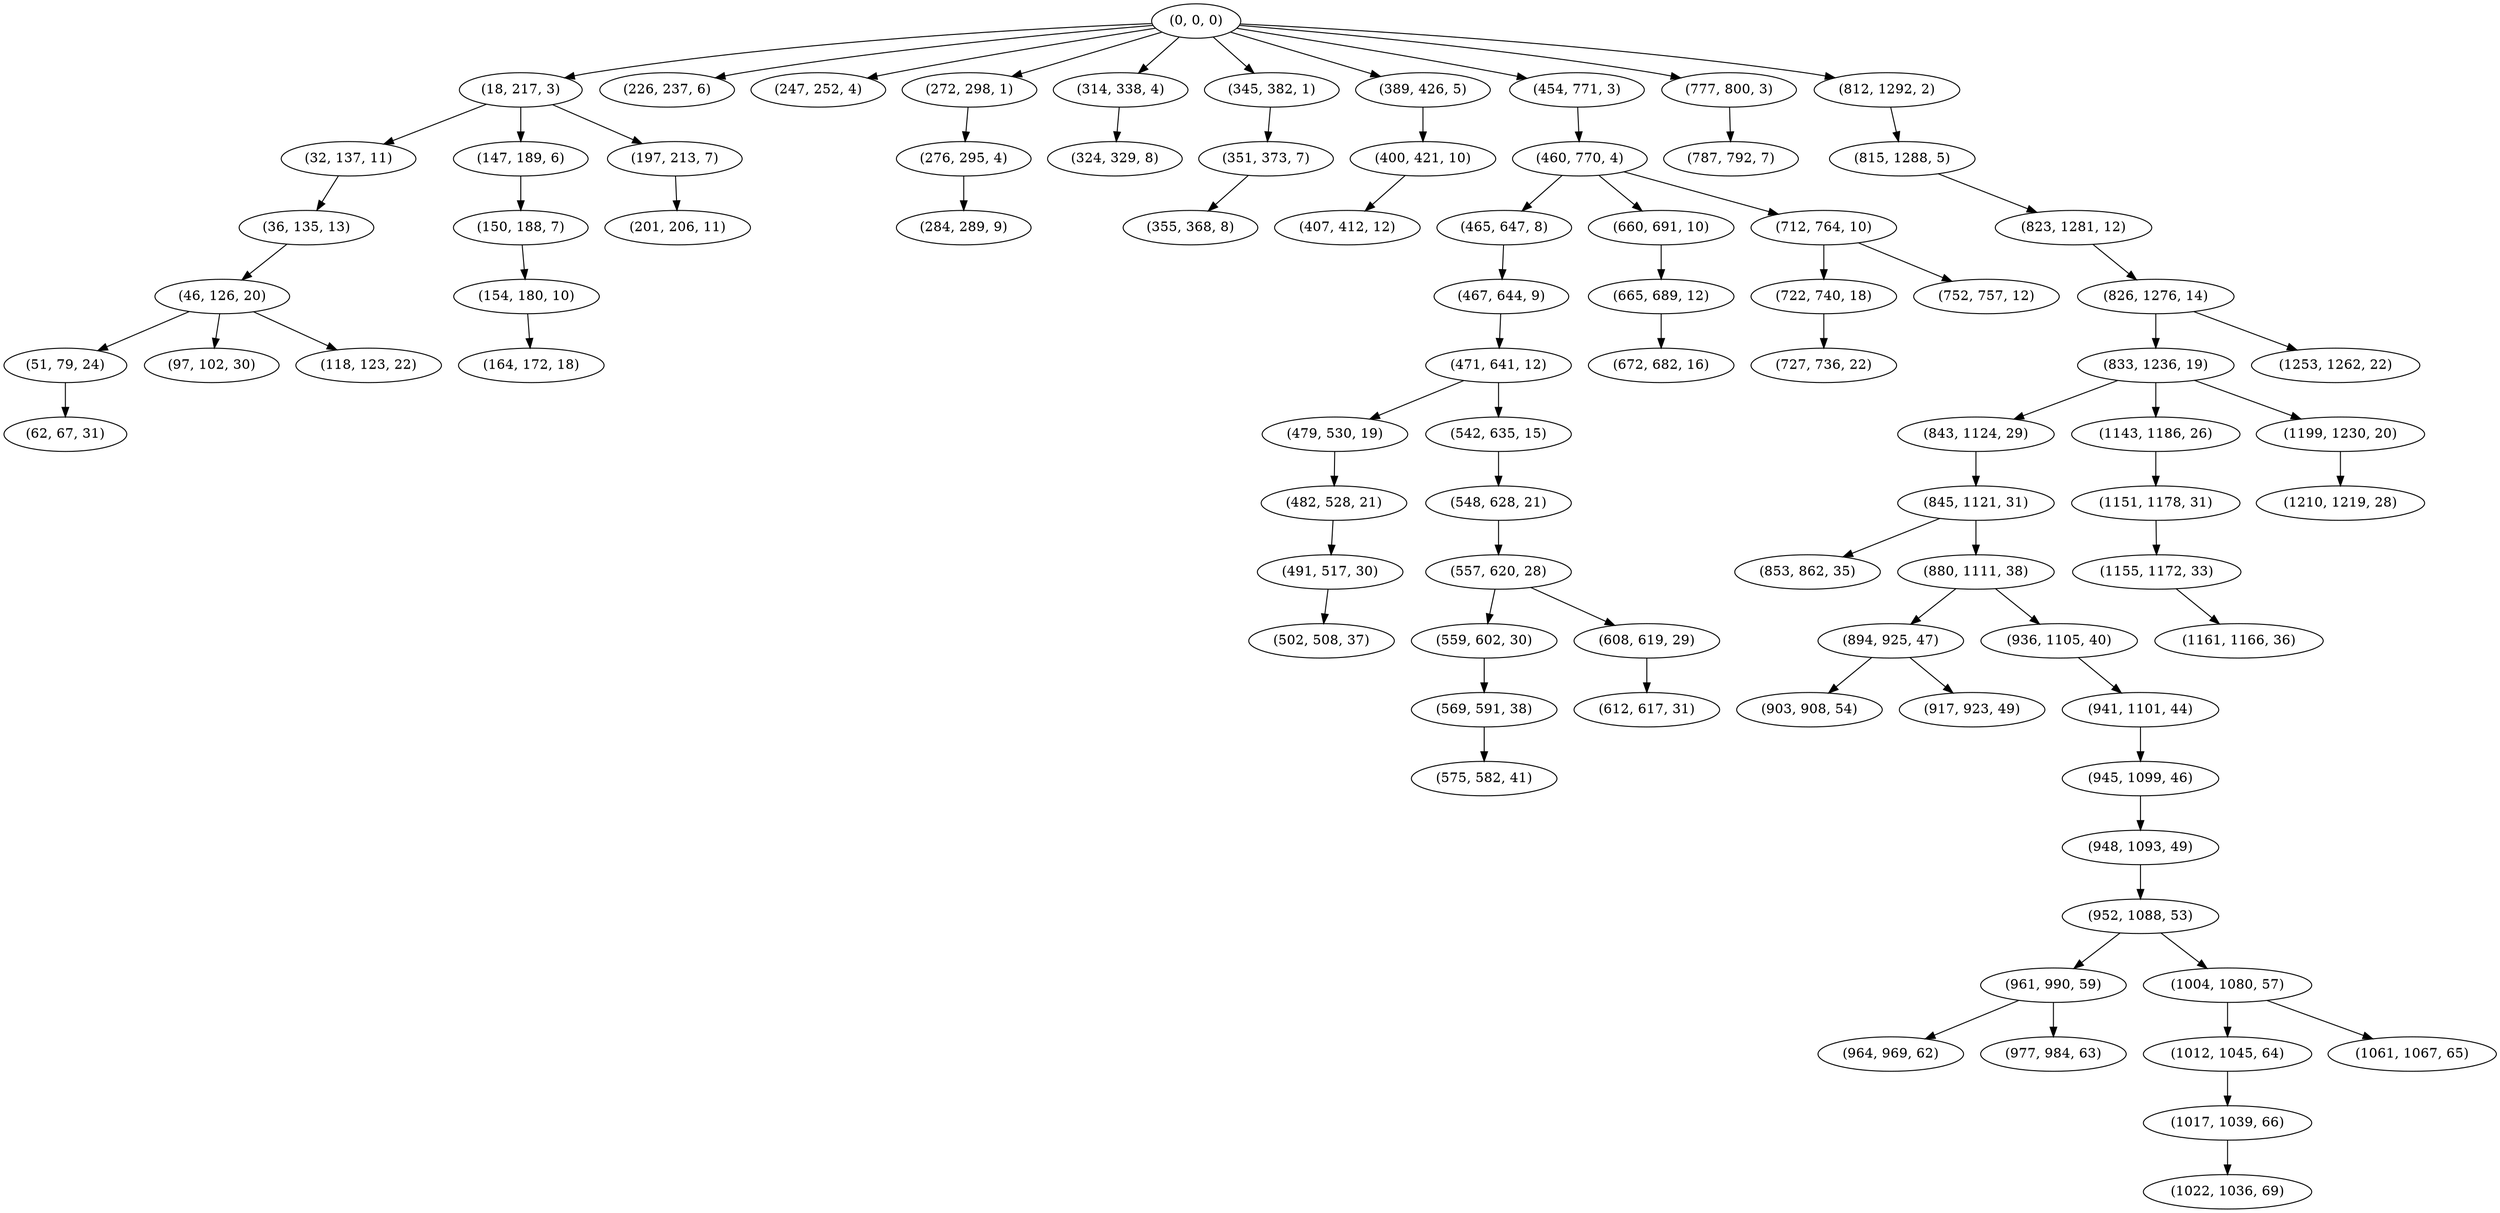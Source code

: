 digraph tree {
    "(0, 0, 0)";
    "(18, 217, 3)";
    "(32, 137, 11)";
    "(36, 135, 13)";
    "(46, 126, 20)";
    "(51, 79, 24)";
    "(62, 67, 31)";
    "(97, 102, 30)";
    "(118, 123, 22)";
    "(147, 189, 6)";
    "(150, 188, 7)";
    "(154, 180, 10)";
    "(164, 172, 18)";
    "(197, 213, 7)";
    "(201, 206, 11)";
    "(226, 237, 6)";
    "(247, 252, 4)";
    "(272, 298, 1)";
    "(276, 295, 4)";
    "(284, 289, 9)";
    "(314, 338, 4)";
    "(324, 329, 8)";
    "(345, 382, 1)";
    "(351, 373, 7)";
    "(355, 368, 8)";
    "(389, 426, 5)";
    "(400, 421, 10)";
    "(407, 412, 12)";
    "(454, 771, 3)";
    "(460, 770, 4)";
    "(465, 647, 8)";
    "(467, 644, 9)";
    "(471, 641, 12)";
    "(479, 530, 19)";
    "(482, 528, 21)";
    "(491, 517, 30)";
    "(502, 508, 37)";
    "(542, 635, 15)";
    "(548, 628, 21)";
    "(557, 620, 28)";
    "(559, 602, 30)";
    "(569, 591, 38)";
    "(575, 582, 41)";
    "(608, 619, 29)";
    "(612, 617, 31)";
    "(660, 691, 10)";
    "(665, 689, 12)";
    "(672, 682, 16)";
    "(712, 764, 10)";
    "(722, 740, 18)";
    "(727, 736, 22)";
    "(752, 757, 12)";
    "(777, 800, 3)";
    "(787, 792, 7)";
    "(812, 1292, 2)";
    "(815, 1288, 5)";
    "(823, 1281, 12)";
    "(826, 1276, 14)";
    "(833, 1236, 19)";
    "(843, 1124, 29)";
    "(845, 1121, 31)";
    "(853, 862, 35)";
    "(880, 1111, 38)";
    "(894, 925, 47)";
    "(903, 908, 54)";
    "(917, 923, 49)";
    "(936, 1105, 40)";
    "(941, 1101, 44)";
    "(945, 1099, 46)";
    "(948, 1093, 49)";
    "(952, 1088, 53)";
    "(961, 990, 59)";
    "(964, 969, 62)";
    "(977, 984, 63)";
    "(1004, 1080, 57)";
    "(1012, 1045, 64)";
    "(1017, 1039, 66)";
    "(1022, 1036, 69)";
    "(1061, 1067, 65)";
    "(1143, 1186, 26)";
    "(1151, 1178, 31)";
    "(1155, 1172, 33)";
    "(1161, 1166, 36)";
    "(1199, 1230, 20)";
    "(1210, 1219, 28)";
    "(1253, 1262, 22)";
    "(0, 0, 0)" -> "(18, 217, 3)";
    "(0, 0, 0)" -> "(226, 237, 6)";
    "(0, 0, 0)" -> "(247, 252, 4)";
    "(0, 0, 0)" -> "(272, 298, 1)";
    "(0, 0, 0)" -> "(314, 338, 4)";
    "(0, 0, 0)" -> "(345, 382, 1)";
    "(0, 0, 0)" -> "(389, 426, 5)";
    "(0, 0, 0)" -> "(454, 771, 3)";
    "(0, 0, 0)" -> "(777, 800, 3)";
    "(0, 0, 0)" -> "(812, 1292, 2)";
    "(18, 217, 3)" -> "(32, 137, 11)";
    "(18, 217, 3)" -> "(147, 189, 6)";
    "(18, 217, 3)" -> "(197, 213, 7)";
    "(32, 137, 11)" -> "(36, 135, 13)";
    "(36, 135, 13)" -> "(46, 126, 20)";
    "(46, 126, 20)" -> "(51, 79, 24)";
    "(46, 126, 20)" -> "(97, 102, 30)";
    "(46, 126, 20)" -> "(118, 123, 22)";
    "(51, 79, 24)" -> "(62, 67, 31)";
    "(147, 189, 6)" -> "(150, 188, 7)";
    "(150, 188, 7)" -> "(154, 180, 10)";
    "(154, 180, 10)" -> "(164, 172, 18)";
    "(197, 213, 7)" -> "(201, 206, 11)";
    "(272, 298, 1)" -> "(276, 295, 4)";
    "(276, 295, 4)" -> "(284, 289, 9)";
    "(314, 338, 4)" -> "(324, 329, 8)";
    "(345, 382, 1)" -> "(351, 373, 7)";
    "(351, 373, 7)" -> "(355, 368, 8)";
    "(389, 426, 5)" -> "(400, 421, 10)";
    "(400, 421, 10)" -> "(407, 412, 12)";
    "(454, 771, 3)" -> "(460, 770, 4)";
    "(460, 770, 4)" -> "(465, 647, 8)";
    "(460, 770, 4)" -> "(660, 691, 10)";
    "(460, 770, 4)" -> "(712, 764, 10)";
    "(465, 647, 8)" -> "(467, 644, 9)";
    "(467, 644, 9)" -> "(471, 641, 12)";
    "(471, 641, 12)" -> "(479, 530, 19)";
    "(471, 641, 12)" -> "(542, 635, 15)";
    "(479, 530, 19)" -> "(482, 528, 21)";
    "(482, 528, 21)" -> "(491, 517, 30)";
    "(491, 517, 30)" -> "(502, 508, 37)";
    "(542, 635, 15)" -> "(548, 628, 21)";
    "(548, 628, 21)" -> "(557, 620, 28)";
    "(557, 620, 28)" -> "(559, 602, 30)";
    "(557, 620, 28)" -> "(608, 619, 29)";
    "(559, 602, 30)" -> "(569, 591, 38)";
    "(569, 591, 38)" -> "(575, 582, 41)";
    "(608, 619, 29)" -> "(612, 617, 31)";
    "(660, 691, 10)" -> "(665, 689, 12)";
    "(665, 689, 12)" -> "(672, 682, 16)";
    "(712, 764, 10)" -> "(722, 740, 18)";
    "(712, 764, 10)" -> "(752, 757, 12)";
    "(722, 740, 18)" -> "(727, 736, 22)";
    "(777, 800, 3)" -> "(787, 792, 7)";
    "(812, 1292, 2)" -> "(815, 1288, 5)";
    "(815, 1288, 5)" -> "(823, 1281, 12)";
    "(823, 1281, 12)" -> "(826, 1276, 14)";
    "(826, 1276, 14)" -> "(833, 1236, 19)";
    "(826, 1276, 14)" -> "(1253, 1262, 22)";
    "(833, 1236, 19)" -> "(843, 1124, 29)";
    "(833, 1236, 19)" -> "(1143, 1186, 26)";
    "(833, 1236, 19)" -> "(1199, 1230, 20)";
    "(843, 1124, 29)" -> "(845, 1121, 31)";
    "(845, 1121, 31)" -> "(853, 862, 35)";
    "(845, 1121, 31)" -> "(880, 1111, 38)";
    "(880, 1111, 38)" -> "(894, 925, 47)";
    "(880, 1111, 38)" -> "(936, 1105, 40)";
    "(894, 925, 47)" -> "(903, 908, 54)";
    "(894, 925, 47)" -> "(917, 923, 49)";
    "(936, 1105, 40)" -> "(941, 1101, 44)";
    "(941, 1101, 44)" -> "(945, 1099, 46)";
    "(945, 1099, 46)" -> "(948, 1093, 49)";
    "(948, 1093, 49)" -> "(952, 1088, 53)";
    "(952, 1088, 53)" -> "(961, 990, 59)";
    "(952, 1088, 53)" -> "(1004, 1080, 57)";
    "(961, 990, 59)" -> "(964, 969, 62)";
    "(961, 990, 59)" -> "(977, 984, 63)";
    "(1004, 1080, 57)" -> "(1012, 1045, 64)";
    "(1004, 1080, 57)" -> "(1061, 1067, 65)";
    "(1012, 1045, 64)" -> "(1017, 1039, 66)";
    "(1017, 1039, 66)" -> "(1022, 1036, 69)";
    "(1143, 1186, 26)" -> "(1151, 1178, 31)";
    "(1151, 1178, 31)" -> "(1155, 1172, 33)";
    "(1155, 1172, 33)" -> "(1161, 1166, 36)";
    "(1199, 1230, 20)" -> "(1210, 1219, 28)";
}
